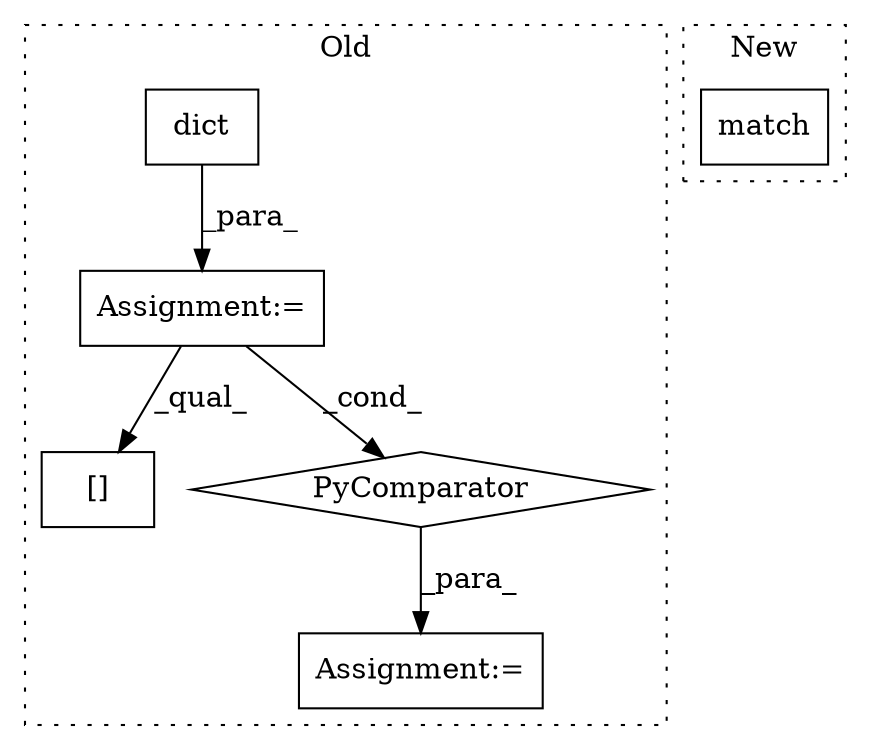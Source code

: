 digraph G {
subgraph cluster0 {
1 [label="dict" a="32" s="3206,3395" l="23,-10" shape="box"];
3 [label="[]" a="2" s="3420,3428" l="7,1" shape="box"];
4 [label="PyComparator" a="113" s="3493" l="85" shape="diamond"];
5 [label="Assignment:=" a="7" s="3205" l="1" shape="box"];
6 [label="Assignment:=" a="7" s="3406" l="14" shape="box"];
label = "Old";
style="dotted";
}
subgraph cluster1 {
2 [label="match" a="32" s="3541,3562" l="6,1" shape="box"];
label = "New";
style="dotted";
}
1 -> 5 [label="_para_"];
4 -> 6 [label="_para_"];
5 -> 4 [label="_cond_"];
5 -> 3 [label="_qual_"];
}